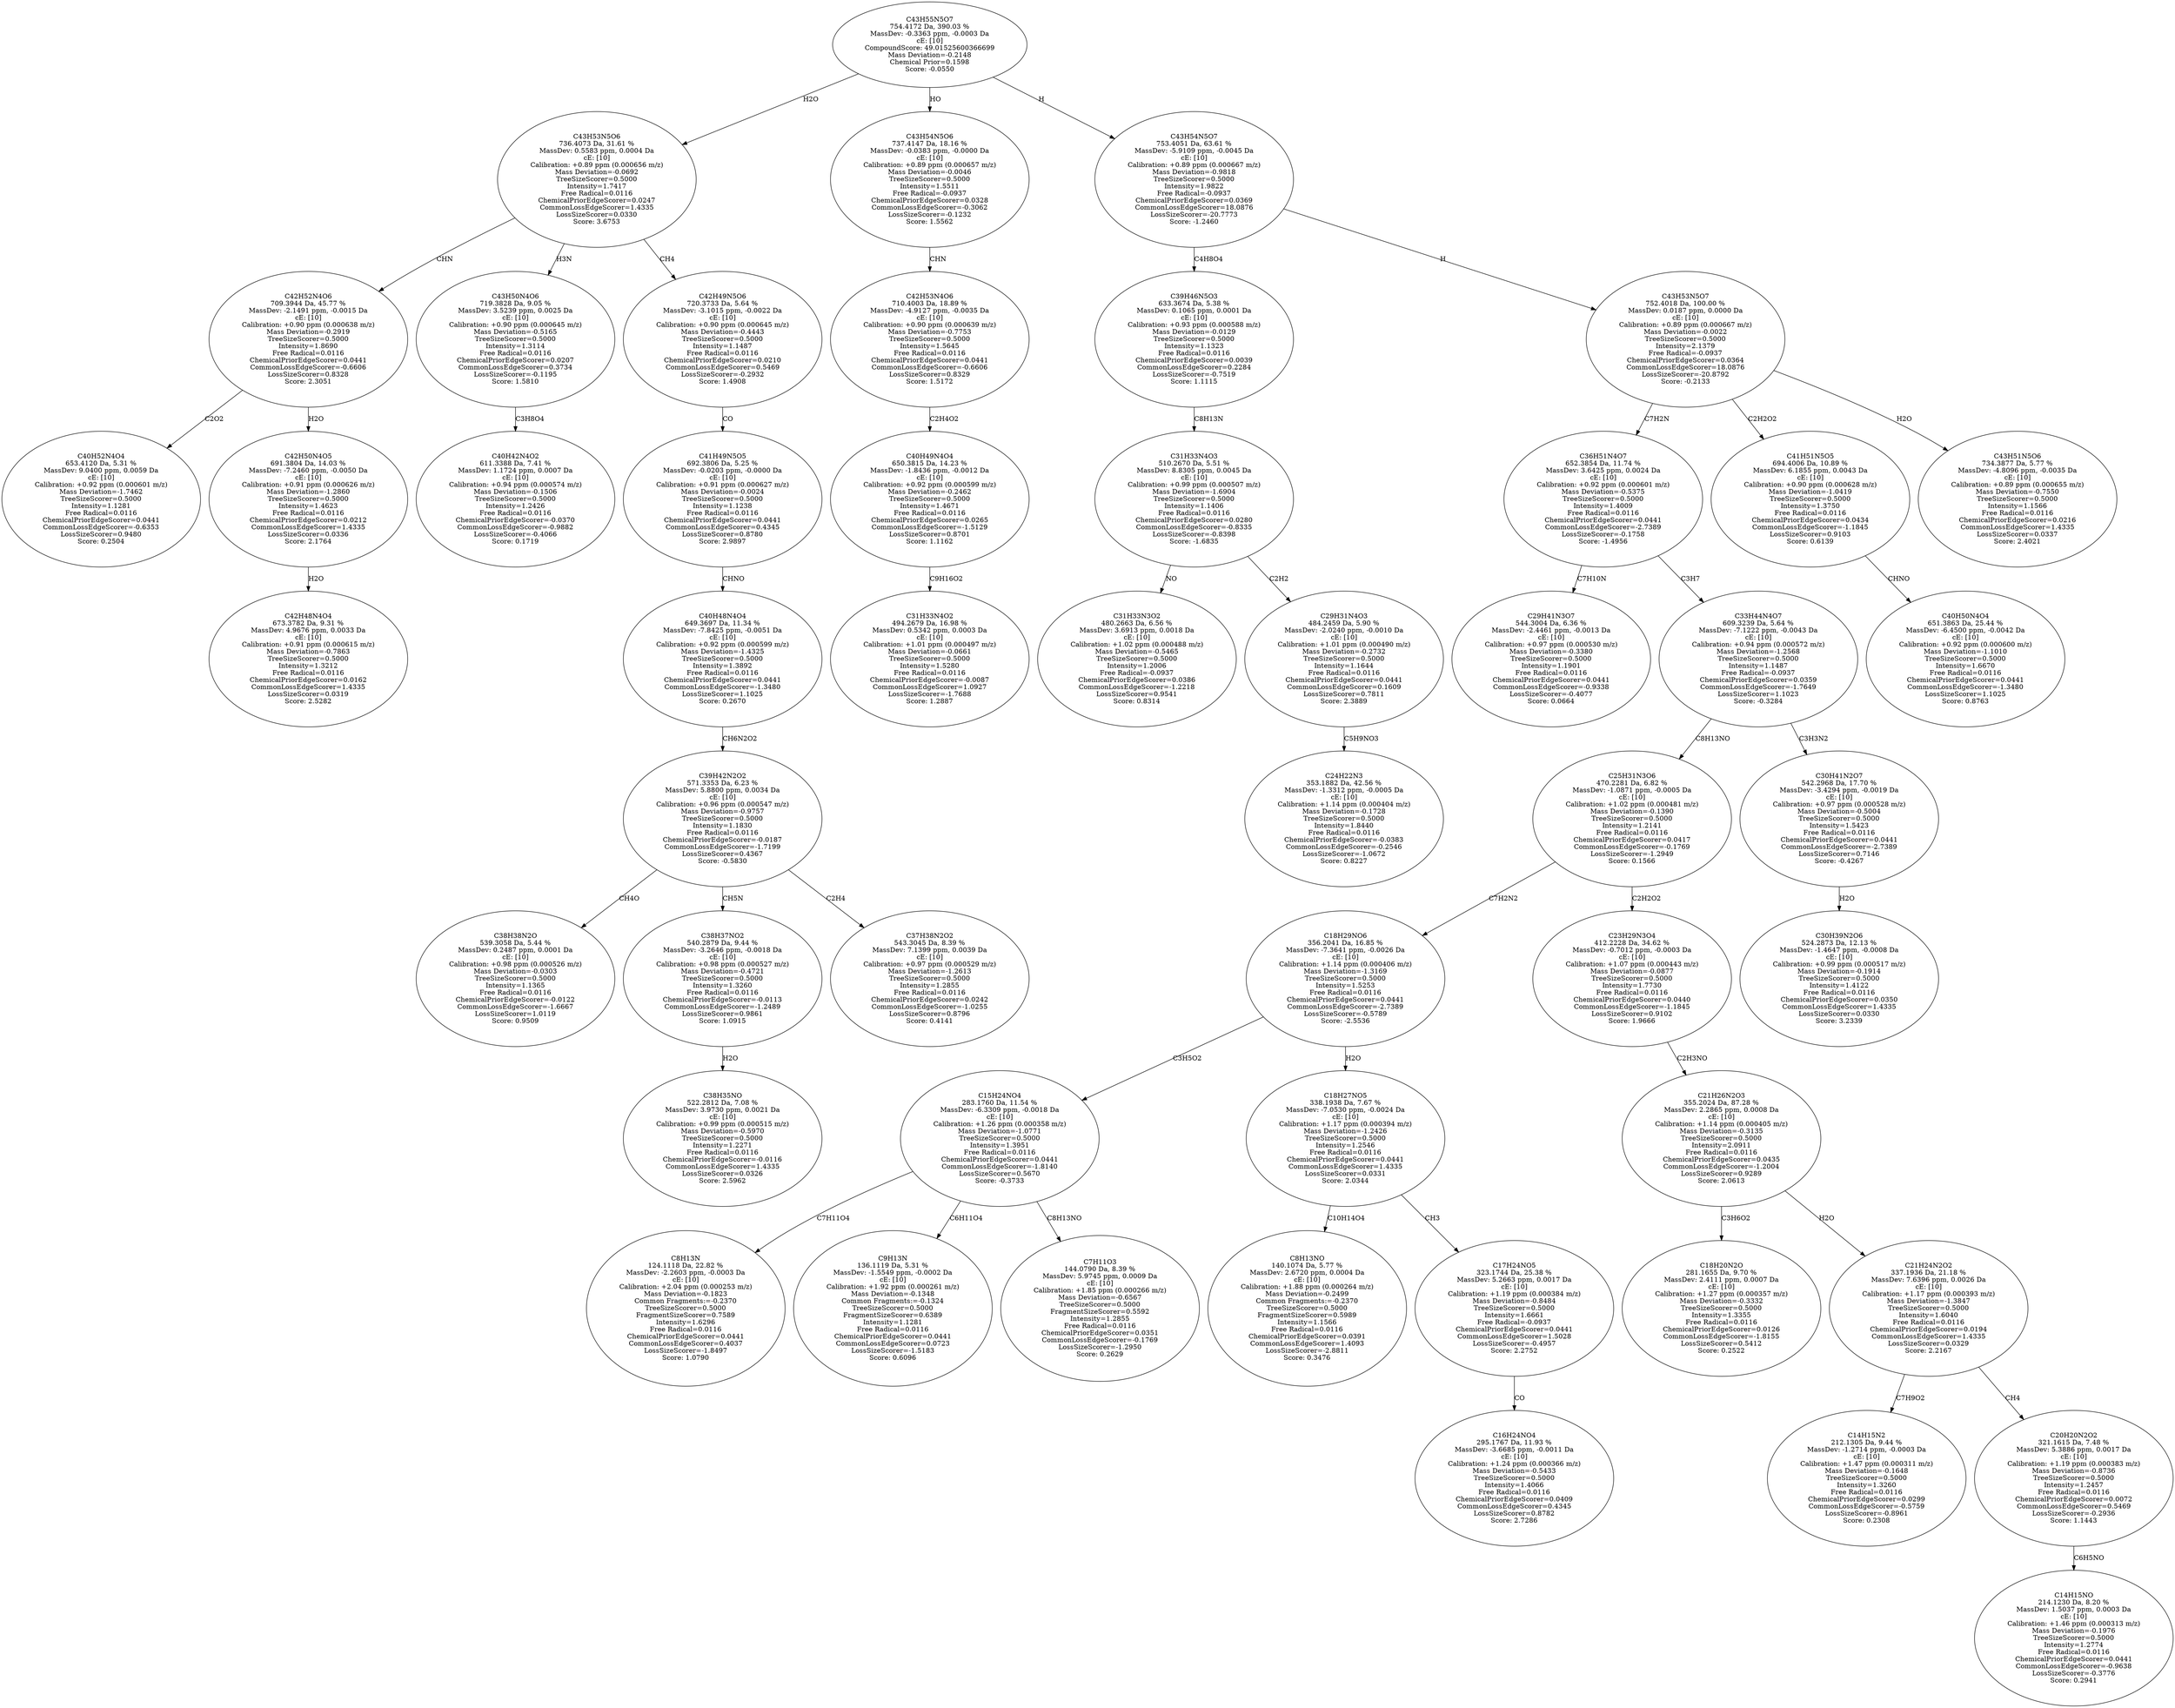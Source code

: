 strict digraph {
v1 [label="C40H52N4O4\n653.4120 Da, 5.31 %\nMassDev: 9.0400 ppm, 0.0059 Da\ncE: [10]\nCalibration: +0.92 ppm (0.000601 m/z)\nMass Deviation=-1.7462\nTreeSizeScorer=0.5000\nIntensity=1.1281\nFree Radical=0.0116\nChemicalPriorEdgeScorer=0.0441\nCommonLossEdgeScorer=-0.6353\nLossSizeScorer=0.9480\nScore: 0.2504"];
v2 [label="C42H48N4O4\n673.3782 Da, 9.31 %\nMassDev: 4.9676 ppm, 0.0033 Da\ncE: [10]\nCalibration: +0.91 ppm (0.000615 m/z)\nMass Deviation=-0.7863\nTreeSizeScorer=0.5000\nIntensity=1.3212\nFree Radical=0.0116\nChemicalPriorEdgeScorer=0.0162\nCommonLossEdgeScorer=1.4335\nLossSizeScorer=0.0319\nScore: 2.5282"];
v3 [label="C42H50N4O5\n691.3804 Da, 14.03 %\nMassDev: -7.2460 ppm, -0.0050 Da\ncE: [10]\nCalibration: +0.91 ppm (0.000626 m/z)\nMass Deviation=-1.2860\nTreeSizeScorer=0.5000\nIntensity=1.4623\nFree Radical=0.0116\nChemicalPriorEdgeScorer=0.0212\nCommonLossEdgeScorer=1.4335\nLossSizeScorer=0.0336\nScore: 2.1764"];
v4 [label="C42H52N4O6\n709.3944 Da, 45.77 %\nMassDev: -2.1491 ppm, -0.0015 Da\ncE: [10]\nCalibration: +0.90 ppm (0.000638 m/z)\nMass Deviation=-0.2919\nTreeSizeScorer=0.5000\nIntensity=1.8690\nFree Radical=0.0116\nChemicalPriorEdgeScorer=0.0441\nCommonLossEdgeScorer=-0.6606\nLossSizeScorer=0.8328\nScore: 2.3051"];
v5 [label="C40H42N4O2\n611.3388 Da, 7.41 %\nMassDev: 1.1724 ppm, 0.0007 Da\ncE: [10]\nCalibration: +0.94 ppm (0.000574 m/z)\nMass Deviation=-0.1506\nTreeSizeScorer=0.5000\nIntensity=1.2426\nFree Radical=0.0116\nChemicalPriorEdgeScorer=-0.0370\nCommonLossEdgeScorer=-0.9882\nLossSizeScorer=-0.4066\nScore: 0.1719"];
v6 [label="C43H50N4O6\n719.3828 Da, 9.05 %\nMassDev: 3.5239 ppm, 0.0025 Da\ncE: [10]\nCalibration: +0.90 ppm (0.000645 m/z)\nMass Deviation=-0.5165\nTreeSizeScorer=0.5000\nIntensity=1.3114\nFree Radical=0.0116\nChemicalPriorEdgeScorer=0.0207\nCommonLossEdgeScorer=0.3734\nLossSizeScorer=-0.1195\nScore: 1.5810"];
v7 [label="C38H38N2O\n539.3058 Da, 5.44 %\nMassDev: 0.2487 ppm, 0.0001 Da\ncE: [10]\nCalibration: +0.98 ppm (0.000526 m/z)\nMass Deviation=-0.0303\nTreeSizeScorer=0.5000\nIntensity=1.1365\nFree Radical=0.0116\nChemicalPriorEdgeScorer=-0.0122\nCommonLossEdgeScorer=-1.6667\nLossSizeScorer=1.0119\nScore: 0.9509"];
v8 [label="C38H35NO\n522.2812 Da, 7.08 %\nMassDev: 3.9730 ppm, 0.0021 Da\ncE: [10]\nCalibration: +0.99 ppm (0.000515 m/z)\nMass Deviation=-0.5970\nTreeSizeScorer=0.5000\nIntensity=1.2271\nFree Radical=0.0116\nChemicalPriorEdgeScorer=-0.0116\nCommonLossEdgeScorer=1.4335\nLossSizeScorer=0.0326\nScore: 2.5962"];
v9 [label="C38H37NO2\n540.2879 Da, 9.44 %\nMassDev: -3.2646 ppm, -0.0018 Da\ncE: [10]\nCalibration: +0.98 ppm (0.000527 m/z)\nMass Deviation=-0.4721\nTreeSizeScorer=0.5000\nIntensity=1.3260\nFree Radical=0.0116\nChemicalPriorEdgeScorer=-0.0113\nCommonLossEdgeScorer=-1.2489\nLossSizeScorer=0.9861\nScore: 1.0915"];
v10 [label="C37H38N2O2\n543.3045 Da, 8.39 %\nMassDev: 7.1399 ppm, 0.0039 Da\ncE: [10]\nCalibration: +0.97 ppm (0.000529 m/z)\nMass Deviation=-1.2613\nTreeSizeScorer=0.5000\nIntensity=1.2855\nFree Radical=0.0116\nChemicalPriorEdgeScorer=0.0242\nCommonLossEdgeScorer=-1.0255\nLossSizeScorer=0.8796\nScore: 0.4141"];
v11 [label="C39H42N2O2\n571.3353 Da, 6.23 %\nMassDev: 5.8800 ppm, 0.0034 Da\ncE: [10]\nCalibration: +0.96 ppm (0.000547 m/z)\nMass Deviation=-0.9757\nTreeSizeScorer=0.5000\nIntensity=1.1830\nFree Radical=0.0116\nChemicalPriorEdgeScorer=-0.0187\nCommonLossEdgeScorer=-1.7199\nLossSizeScorer=0.4367\nScore: -0.5830"];
v12 [label="C40H48N4O4\n649.3697 Da, 11.34 %\nMassDev: -7.8425 ppm, -0.0051 Da\ncE: [10]\nCalibration: +0.92 ppm (0.000599 m/z)\nMass Deviation=-1.4325\nTreeSizeScorer=0.5000\nIntensity=1.3892\nFree Radical=0.0116\nChemicalPriorEdgeScorer=0.0441\nCommonLossEdgeScorer=-1.3480\nLossSizeScorer=1.1025\nScore: 0.2670"];
v13 [label="C41H49N5O5\n692.3806 Da, 5.25 %\nMassDev: -0.0203 ppm, -0.0000 Da\ncE: [10]\nCalibration: +0.91 ppm (0.000627 m/z)\nMass Deviation=-0.0024\nTreeSizeScorer=0.5000\nIntensity=1.1238\nFree Radical=0.0116\nChemicalPriorEdgeScorer=0.0441\nCommonLossEdgeScorer=0.4345\nLossSizeScorer=0.8780\nScore: 2.9897"];
v14 [label="C42H49N5O6\n720.3733 Da, 5.64 %\nMassDev: -3.1015 ppm, -0.0022 Da\ncE: [10]\nCalibration: +0.90 ppm (0.000645 m/z)\nMass Deviation=-0.4443\nTreeSizeScorer=0.5000\nIntensity=1.1487\nFree Radical=0.0116\nChemicalPriorEdgeScorer=0.0210\nCommonLossEdgeScorer=0.5469\nLossSizeScorer=-0.2932\nScore: 1.4908"];
v15 [label="C43H53N5O6\n736.4073 Da, 31.61 %\nMassDev: 0.5583 ppm, 0.0004 Da\ncE: [10]\nCalibration: +0.89 ppm (0.000656 m/z)\nMass Deviation=-0.0692\nTreeSizeScorer=0.5000\nIntensity=1.7417\nFree Radical=0.0116\nChemicalPriorEdgeScorer=0.0247\nCommonLossEdgeScorer=1.4335\nLossSizeScorer=0.0330\nScore: 3.6753"];
v16 [label="C31H33N4O2\n494.2679 Da, 16.98 %\nMassDev: 0.5342 ppm, 0.0003 Da\ncE: [10]\nCalibration: +1.01 ppm (0.000497 m/z)\nMass Deviation=-0.0661\nTreeSizeScorer=0.5000\nIntensity=1.5280\nFree Radical=0.0116\nChemicalPriorEdgeScorer=-0.0087\nCommonLossEdgeScorer=1.0927\nLossSizeScorer=-1.7688\nScore: 1.2887"];
v17 [label="C40H49N4O4\n650.3815 Da, 14.23 %\nMassDev: -1.8436 ppm, -0.0012 Da\ncE: [10]\nCalibration: +0.92 ppm (0.000599 m/z)\nMass Deviation=-0.2462\nTreeSizeScorer=0.5000\nIntensity=1.4671\nFree Radical=0.0116\nChemicalPriorEdgeScorer=0.0265\nCommonLossEdgeScorer=-1.5129\nLossSizeScorer=0.8701\nScore: 1.1162"];
v18 [label="C42H53N4O6\n710.4003 Da, 18.89 %\nMassDev: -4.9127 ppm, -0.0035 Da\ncE: [10]\nCalibration: +0.90 ppm (0.000639 m/z)\nMass Deviation=-0.7753\nTreeSizeScorer=0.5000\nIntensity=1.5645\nFree Radical=0.0116\nChemicalPriorEdgeScorer=0.0441\nCommonLossEdgeScorer=-0.6606\nLossSizeScorer=0.8329\nScore: 1.5172"];
v19 [label="C43H54N5O6\n737.4147 Da, 18.16 %\nMassDev: -0.0383 ppm, -0.0000 Da\ncE: [10]\nCalibration: +0.89 ppm (0.000657 m/z)\nMass Deviation=-0.0046\nTreeSizeScorer=0.5000\nIntensity=1.5511\nFree Radical=-0.0937\nChemicalPriorEdgeScorer=0.0328\nCommonLossEdgeScorer=-0.3062\nLossSizeScorer=-0.1232\nScore: 1.5562"];
v20 [label="C31H33N3O2\n480.2663 Da, 6.56 %\nMassDev: 3.6913 ppm, 0.0018 Da\ncE: [10]\nCalibration: +1.02 ppm (0.000488 m/z)\nMass Deviation=-0.5465\nTreeSizeScorer=0.5000\nIntensity=1.2006\nFree Radical=-0.0937\nChemicalPriorEdgeScorer=0.0386\nCommonLossEdgeScorer=-1.2218\nLossSizeScorer=0.9541\nScore: 0.8314"];
v21 [label="C24H22N3\n353.1882 Da, 42.56 %\nMassDev: -1.3312 ppm, -0.0005 Da\ncE: [10]\nCalibration: +1.14 ppm (0.000404 m/z)\nMass Deviation=-0.1728\nTreeSizeScorer=0.5000\nIntensity=1.8440\nFree Radical=0.0116\nChemicalPriorEdgeScorer=-0.0383\nCommonLossEdgeScorer=-0.2546\nLossSizeScorer=-1.0672\nScore: 0.8227"];
v22 [label="C29H31N4O3\n484.2459 Da, 5.90 %\nMassDev: -2.0240 ppm, -0.0010 Da\ncE: [10]\nCalibration: +1.01 ppm (0.000490 m/z)\nMass Deviation=-0.2732\nTreeSizeScorer=0.5000\nIntensity=1.1644\nFree Radical=0.0116\nChemicalPriorEdgeScorer=0.0441\nCommonLossEdgeScorer=0.1609\nLossSizeScorer=0.7811\nScore: 2.3889"];
v23 [label="C31H33N4O3\n510.2670 Da, 5.51 %\nMassDev: 8.8305 ppm, 0.0045 Da\ncE: [10]\nCalibration: +0.99 ppm (0.000507 m/z)\nMass Deviation=-1.6904\nTreeSizeScorer=0.5000\nIntensity=1.1406\nFree Radical=0.0116\nChemicalPriorEdgeScorer=0.0280\nCommonLossEdgeScorer=-0.8335\nLossSizeScorer=-0.8398\nScore: -1.6835"];
v24 [label="C39H46N5O3\n633.3674 Da, 5.38 %\nMassDev: 0.1065 ppm, 0.0001 Da\ncE: [10]\nCalibration: +0.93 ppm (0.000588 m/z)\nMass Deviation=-0.0129\nTreeSizeScorer=0.5000\nIntensity=1.1323\nFree Radical=0.0116\nChemicalPriorEdgeScorer=0.0039\nCommonLossEdgeScorer=0.2284\nLossSizeScorer=-0.7519\nScore: 1.1115"];
v25 [label="C29H41N3O7\n544.3004 Da, 6.36 %\nMassDev: -2.4461 ppm, -0.0013 Da\ncE: [10]\nCalibration: +0.97 ppm (0.000530 m/z)\nMass Deviation=-0.3380\nTreeSizeScorer=0.5000\nIntensity=1.1901\nFree Radical=0.0116\nChemicalPriorEdgeScorer=0.0441\nCommonLossEdgeScorer=-0.9338\nLossSizeScorer=-0.4077\nScore: 0.0664"];
v26 [label="C8H13N\n124.1118 Da, 22.82 %\nMassDev: -2.2603 ppm, -0.0003 Da\ncE: [10]\nCalibration: +2.04 ppm (0.000253 m/z)\nMass Deviation=-0.1823\nCommon Fragments:=-0.2370\nTreeSizeScorer=0.5000\nFragmentSizeScorer=0.7589\nIntensity=1.6296\nFree Radical=0.0116\nChemicalPriorEdgeScorer=0.0441\nCommonLossEdgeScorer=0.4037\nLossSizeScorer=-1.8497\nScore: 1.0790"];
v27 [label="C9H13N\n136.1119 Da, 5.31 %\nMassDev: -1.5549 ppm, -0.0002 Da\ncE: [10]\nCalibration: +1.92 ppm (0.000261 m/z)\nMass Deviation=-0.1348\nCommon Fragments:=-0.1324\nTreeSizeScorer=0.5000\nFragmentSizeScorer=0.6389\nIntensity=1.1281\nFree Radical=0.0116\nChemicalPriorEdgeScorer=0.0441\nCommonLossEdgeScorer=0.0723\nLossSizeScorer=-1.5183\nScore: 0.6096"];
v28 [label="C7H11O3\n144.0790 Da, 8.39 %\nMassDev: 5.9745 ppm, 0.0009 Da\ncE: [10]\nCalibration: +1.85 ppm (0.000266 m/z)\nMass Deviation=-0.6567\nTreeSizeScorer=0.5000\nFragmentSizeScorer=0.5592\nIntensity=1.2855\nFree Radical=0.0116\nChemicalPriorEdgeScorer=0.0351\nCommonLossEdgeScorer=-0.1769\nLossSizeScorer=-1.2950\nScore: 0.2629"];
v29 [label="C15H24NO4\n283.1760 Da, 11.54 %\nMassDev: -6.3309 ppm, -0.0018 Da\ncE: [10]\nCalibration: +1.26 ppm (0.000358 m/z)\nMass Deviation=-1.0771\nTreeSizeScorer=0.5000\nIntensity=1.3951\nFree Radical=0.0116\nChemicalPriorEdgeScorer=0.0441\nCommonLossEdgeScorer=-1.8140\nLossSizeScorer=0.5670\nScore: -0.3733"];
v30 [label="C8H13NO\n140.1074 Da, 5.77 %\nMassDev: 2.6720 ppm, 0.0004 Da\ncE: [10]\nCalibration: +1.88 ppm (0.000264 m/z)\nMass Deviation=-0.2499\nCommon Fragments:=-0.2370\nTreeSizeScorer=0.5000\nFragmentSizeScorer=0.5989\nIntensity=1.1566\nFree Radical=0.0116\nChemicalPriorEdgeScorer=0.0391\nCommonLossEdgeScorer=1.4093\nLossSizeScorer=-2.8811\nScore: 0.3476"];
v31 [label="C16H24NO4\n295.1767 Da, 11.93 %\nMassDev: -3.6685 ppm, -0.0011 Da\ncE: [10]\nCalibration: +1.24 ppm (0.000366 m/z)\nMass Deviation=-0.5433\nTreeSizeScorer=0.5000\nIntensity=1.4066\nFree Radical=0.0116\nChemicalPriorEdgeScorer=0.0409\nCommonLossEdgeScorer=0.4345\nLossSizeScorer=0.8782\nScore: 2.7286"];
v32 [label="C17H24NO5\n323.1744 Da, 25.38 %\nMassDev: 5.2663 ppm, 0.0017 Da\ncE: [10]\nCalibration: +1.19 ppm (0.000384 m/z)\nMass Deviation=-0.8484\nTreeSizeScorer=0.5000\nIntensity=1.6661\nFree Radical=-0.0937\nChemicalPriorEdgeScorer=0.0441\nCommonLossEdgeScorer=1.5028\nLossSizeScorer=-0.4957\nScore: 2.2752"];
v33 [label="C18H27NO5\n338.1938 Da, 7.67 %\nMassDev: -7.0530 ppm, -0.0024 Da\ncE: [10]\nCalibration: +1.17 ppm (0.000394 m/z)\nMass Deviation=-1.2426\nTreeSizeScorer=0.5000\nIntensity=1.2546\nFree Radical=0.0116\nChemicalPriorEdgeScorer=0.0441\nCommonLossEdgeScorer=1.4335\nLossSizeScorer=0.0331\nScore: 2.0344"];
v34 [label="C18H29NO6\n356.2041 Da, 16.85 %\nMassDev: -7.3641 ppm, -0.0026 Da\ncE: [10]\nCalibration: +1.14 ppm (0.000406 m/z)\nMass Deviation=-1.3169\nTreeSizeScorer=0.5000\nIntensity=1.5253\nFree Radical=0.0116\nChemicalPriorEdgeScorer=0.0441\nCommonLossEdgeScorer=-2.7389\nLossSizeScorer=-0.5789\nScore: -2.5536"];
v35 [label="C18H20N2O\n281.1655 Da, 9.70 %\nMassDev: 2.4111 ppm, 0.0007 Da\ncE: [10]\nCalibration: +1.27 ppm (0.000357 m/z)\nMass Deviation=-0.3332\nTreeSizeScorer=0.5000\nIntensity=1.3355\nFree Radical=0.0116\nChemicalPriorEdgeScorer=0.0126\nCommonLossEdgeScorer=-1.8155\nLossSizeScorer=0.5412\nScore: 0.2522"];
v36 [label="C14H15N2\n212.1305 Da, 9.44 %\nMassDev: -1.2714 ppm, -0.0003 Da\ncE: [10]\nCalibration: +1.47 ppm (0.000311 m/z)\nMass Deviation=-0.1648\nTreeSizeScorer=0.5000\nIntensity=1.3260\nFree Radical=0.0116\nChemicalPriorEdgeScorer=0.0299\nCommonLossEdgeScorer=-0.5759\nLossSizeScorer=-0.8961\nScore: 0.2308"];
v37 [label="C14H15NO\n214.1230 Da, 8.20 %\nMassDev: 1.5037 ppm, 0.0003 Da\ncE: [10]\nCalibration: +1.46 ppm (0.000313 m/z)\nMass Deviation=-0.1976\nTreeSizeScorer=0.5000\nIntensity=1.2774\nFree Radical=0.0116\nChemicalPriorEdgeScorer=0.0441\nCommonLossEdgeScorer=-0.9638\nLossSizeScorer=-0.3776\nScore: 0.2941"];
v38 [label="C20H20N2O2\n321.1615 Da, 7.48 %\nMassDev: 5.3886 ppm, 0.0017 Da\ncE: [10]\nCalibration: +1.19 ppm (0.000383 m/z)\nMass Deviation=-0.8736\nTreeSizeScorer=0.5000\nIntensity=1.2457\nFree Radical=0.0116\nChemicalPriorEdgeScorer=0.0072\nCommonLossEdgeScorer=0.5469\nLossSizeScorer=-0.2936\nScore: 1.1443"];
v39 [label="C21H24N2O2\n337.1936 Da, 21.18 %\nMassDev: 7.6396 ppm, 0.0026 Da\ncE: [10]\nCalibration: +1.17 ppm (0.000393 m/z)\nMass Deviation=-1.3847\nTreeSizeScorer=0.5000\nIntensity=1.6040\nFree Radical=0.0116\nChemicalPriorEdgeScorer=0.0194\nCommonLossEdgeScorer=1.4335\nLossSizeScorer=0.0329\nScore: 2.2167"];
v40 [label="C21H26N2O3\n355.2024 Da, 87.28 %\nMassDev: 2.2865 ppm, 0.0008 Da\ncE: [10]\nCalibration: +1.14 ppm (0.000405 m/z)\nMass Deviation=-0.3135\nTreeSizeScorer=0.5000\nIntensity=2.0911\nFree Radical=0.0116\nChemicalPriorEdgeScorer=0.0435\nCommonLossEdgeScorer=-1.2004\nLossSizeScorer=0.9289\nScore: 2.0613"];
v41 [label="C23H29N3O4\n412.2228 Da, 34.62 %\nMassDev: -0.7012 ppm, -0.0003 Da\ncE: [10]\nCalibration: +1.07 ppm (0.000443 m/z)\nMass Deviation=-0.0877\nTreeSizeScorer=0.5000\nIntensity=1.7730\nFree Radical=0.0116\nChemicalPriorEdgeScorer=0.0440\nCommonLossEdgeScorer=-1.1845\nLossSizeScorer=0.9102\nScore: 1.9666"];
v42 [label="C25H31N3O6\n470.2281 Da, 6.82 %\nMassDev: -1.0871 ppm, -0.0005 Da\ncE: [10]\nCalibration: +1.02 ppm (0.000481 m/z)\nMass Deviation=-0.1390\nTreeSizeScorer=0.5000\nIntensity=1.2141\nFree Radical=0.0116\nChemicalPriorEdgeScorer=0.0417\nCommonLossEdgeScorer=-0.1769\nLossSizeScorer=-1.2949\nScore: 0.1566"];
v43 [label="C30H39N2O6\n524.2873 Da, 12.13 %\nMassDev: -1.4647 ppm, -0.0008 Da\ncE: [10]\nCalibration: +0.99 ppm (0.000517 m/z)\nMass Deviation=-0.1914\nTreeSizeScorer=0.5000\nIntensity=1.4122\nFree Radical=0.0116\nChemicalPriorEdgeScorer=0.0350\nCommonLossEdgeScorer=1.4335\nLossSizeScorer=0.0330\nScore: 3.2339"];
v44 [label="C30H41N2O7\n542.2968 Da, 17.70 %\nMassDev: -3.4294 ppm, -0.0019 Da\ncE: [10]\nCalibration: +0.97 ppm (0.000528 m/z)\nMass Deviation=-0.5004\nTreeSizeScorer=0.5000\nIntensity=1.5423\nFree Radical=0.0116\nChemicalPriorEdgeScorer=0.0441\nCommonLossEdgeScorer=-2.7389\nLossSizeScorer=0.7146\nScore: -0.4267"];
v45 [label="C33H44N4O7\n609.3239 Da, 5.64 %\nMassDev: -7.1222 ppm, -0.0043 Da\ncE: [10]\nCalibration: +0.94 ppm (0.000572 m/z)\nMass Deviation=-1.2568\nTreeSizeScorer=0.5000\nIntensity=1.1487\nFree Radical=-0.0937\nChemicalPriorEdgeScorer=0.0359\nCommonLossEdgeScorer=-1.7649\nLossSizeScorer=1.1023\nScore: -0.3284"];
v46 [label="C36H51N4O7\n652.3854 Da, 11.74 %\nMassDev: 3.6425 ppm, 0.0024 Da\ncE: [10]\nCalibration: +0.92 ppm (0.000601 m/z)\nMass Deviation=-0.5375\nTreeSizeScorer=0.5000\nIntensity=1.4009\nFree Radical=0.0116\nChemicalPriorEdgeScorer=0.0441\nCommonLossEdgeScorer=-2.7389\nLossSizeScorer=-0.1758\nScore: -1.4956"];
v47 [label="C40H50N4O4\n651.3863 Da, 25.44 %\nMassDev: -6.4500 ppm, -0.0042 Da\ncE: [10]\nCalibration: +0.92 ppm (0.000600 m/z)\nMass Deviation=-1.1010\nTreeSizeScorer=0.5000\nIntensity=1.6670\nFree Radical=0.0116\nChemicalPriorEdgeScorer=0.0441\nCommonLossEdgeScorer=-1.3480\nLossSizeScorer=1.1025\nScore: 0.8763"];
v48 [label="C41H51N5O5\n694.4006 Da, 10.89 %\nMassDev: 6.1855 ppm, 0.0043 Da\ncE: [10]\nCalibration: +0.90 ppm (0.000628 m/z)\nMass Deviation=-1.0419\nTreeSizeScorer=0.5000\nIntensity=1.3750\nFree Radical=0.0116\nChemicalPriorEdgeScorer=0.0434\nCommonLossEdgeScorer=-1.1845\nLossSizeScorer=0.9103\nScore: 0.6139"];
v49 [label="C43H51N5O6\n734.3877 Da, 5.77 %\nMassDev: -4.8096 ppm, -0.0035 Da\ncE: [10]\nCalibration: +0.89 ppm (0.000655 m/z)\nMass Deviation=-0.7550\nTreeSizeScorer=0.5000\nIntensity=1.1566\nFree Radical=0.0116\nChemicalPriorEdgeScorer=0.0216\nCommonLossEdgeScorer=1.4335\nLossSizeScorer=0.0337\nScore: 2.4021"];
v50 [label="C43H53N5O7\n752.4018 Da, 100.00 %\nMassDev: 0.0187 ppm, 0.0000 Da\ncE: [10]\nCalibration: +0.89 ppm (0.000667 m/z)\nMass Deviation=-0.0022\nTreeSizeScorer=0.5000\nIntensity=2.1379\nFree Radical=-0.0937\nChemicalPriorEdgeScorer=0.0364\nCommonLossEdgeScorer=18.0876\nLossSizeScorer=-20.8792\nScore: -0.2133"];
v51 [label="C43H54N5O7\n753.4051 Da, 63.61 %\nMassDev: -5.9109 ppm, -0.0045 Da\ncE: [10]\nCalibration: +0.89 ppm (0.000667 m/z)\nMass Deviation=-0.9818\nTreeSizeScorer=0.5000\nIntensity=1.9822\nFree Radical=-0.0937\nChemicalPriorEdgeScorer=0.0369\nCommonLossEdgeScorer=18.0876\nLossSizeScorer=-20.7773\nScore: -1.2460"];
v52 [label="C43H55N5O7\n754.4172 Da, 390.03 %\nMassDev: -0.3363 ppm, -0.0003 Da\ncE: [10]\nCompoundScore: 49.01525600366699\nMass Deviation=-0.2148\nChemical Prior=0.1598\nScore: -0.0550"];
v4 -> v1 [label="C2O2"];
v3 -> v2 [label="H2O"];
v4 -> v3 [label="H2O"];
v15 -> v4 [label="CHN"];
v6 -> v5 [label="C3H8O4"];
v15 -> v6 [label="H3N"];
v11 -> v7 [label="CH4O"];
v9 -> v8 [label="H2O"];
v11 -> v9 [label="CH5N"];
v11 -> v10 [label="C2H4"];
v12 -> v11 [label="CH6N2O2"];
v13 -> v12 [label="CHNO"];
v14 -> v13 [label="CO"];
v15 -> v14 [label="CH4"];
v52 -> v15 [label="H2O"];
v17 -> v16 [label="C9H16O2"];
v18 -> v17 [label="C2H4O2"];
v19 -> v18 [label="CHN"];
v52 -> v19 [label="HO"];
v23 -> v20 [label="NO"];
v22 -> v21 [label="C5H9NO3"];
v23 -> v22 [label="C2H2"];
v24 -> v23 [label="C8H13N"];
v51 -> v24 [label="C4H8O4"];
v46 -> v25 [label="C7H10N"];
v29 -> v26 [label="C7H11O4"];
v29 -> v27 [label="C6H11O4"];
v29 -> v28 [label="C8H13NO"];
v34 -> v29 [label="C3H5O2"];
v33 -> v30 [label="C10H14O4"];
v32 -> v31 [label="CO"];
v33 -> v32 [label="CH3"];
v34 -> v33 [label="H2O"];
v42 -> v34 [label="C7H2N2"];
v40 -> v35 [label="C3H6O2"];
v39 -> v36 [label="C7H9O2"];
v38 -> v37 [label="C6H5NO"];
v39 -> v38 [label="CH4"];
v40 -> v39 [label="H2O"];
v41 -> v40 [label="C2H3NO"];
v42 -> v41 [label="C2H2O2"];
v45 -> v42 [label="C8H13NO"];
v44 -> v43 [label="H2O"];
v45 -> v44 [label="C3H3N2"];
v46 -> v45 [label="C3H7"];
v50 -> v46 [label="C7H2N"];
v48 -> v47 [label="CHNO"];
v50 -> v48 [label="C2H2O2"];
v50 -> v49 [label="H2O"];
v51 -> v50 [label="H"];
v52 -> v51 [label="H"];
}